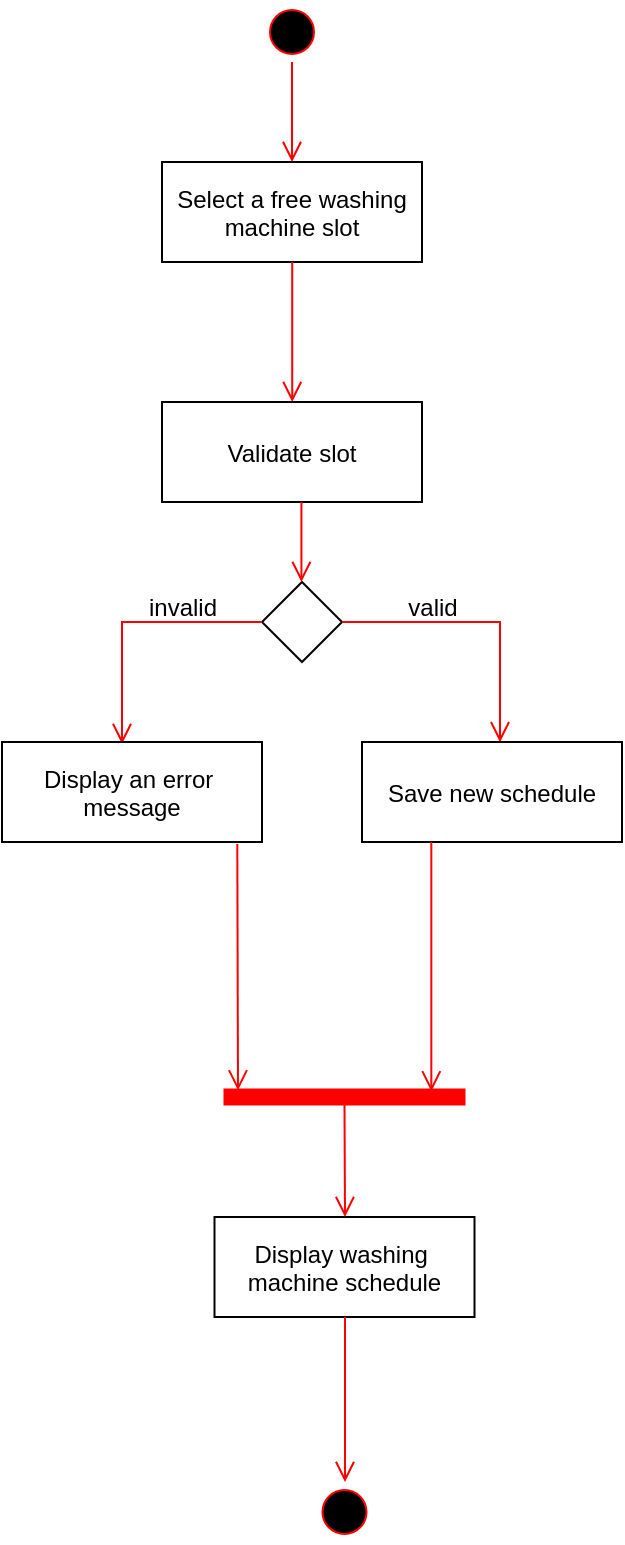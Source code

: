 <mxfile version="25.0.1">
  <diagram name="Page-1" id="e7e014a7-5840-1c2e-5031-d8a46d1fe8dd">
    <mxGraphModel dx="1216" dy="534" grid="1" gridSize="10" guides="1" tooltips="1" connect="1" arrows="1" fold="1" page="1" pageScale="1" pageWidth="1169" pageHeight="826" background="none" math="0" shadow="0">
      <root>
        <mxCell id="0" />
        <mxCell id="1" parent="0" />
        <mxCell id="lr7x4DGWLo-P_RPcCpUH-41" value="Select a free washing&#xa;machine slot" style="" parent="1" vertex="1">
          <mxGeometry x="370" y="150" width="130" height="50" as="geometry" />
        </mxCell>
        <mxCell id="lr7x4DGWLo-P_RPcCpUH-43" value="" style="ellipse;shape=startState;fillColor=#000000;strokeColor=#ff0000;" parent="1" vertex="1">
          <mxGeometry x="420" y="70" width="30" height="30" as="geometry" />
        </mxCell>
        <mxCell id="lr7x4DGWLo-P_RPcCpUH-47" value="" style="edgeStyle=elbowEdgeStyle;elbow=horizontal;verticalAlign=bottom;endArrow=open;endSize=8;strokeColor=#FF0000;endFill=1;rounded=0;exitX=0.5;exitY=1;exitDx=0;exitDy=0;entryX=0.5;entryY=0;entryDx=0;entryDy=0;" parent="1" source="lr7x4DGWLo-P_RPcCpUH-43" target="lr7x4DGWLo-P_RPcCpUH-41" edge="1">
          <mxGeometry x="100" y="40" as="geometry">
            <mxPoint x="434.47" y="140" as="targetPoint" />
            <mxPoint x="434.47" y="100" as="sourcePoint" />
          </mxGeometry>
        </mxCell>
        <mxCell id="5UPrhu1_acth-uXCBatg-3" value="" style="edgeStyle=elbowEdgeStyle;elbow=horizontal;verticalAlign=bottom;endArrow=open;endSize=8;strokeColor=#FF0000;endFill=1;rounded=0;exitX=0.5;exitY=1;exitDx=0;exitDy=0;entryX=0.5;entryY=0;entryDx=0;entryDy=0;" edge="1" parent="1" target="5UPrhu1_acth-uXCBatg-6">
          <mxGeometry x="100" y="40" as="geometry">
            <mxPoint x="434.8" y="264.05" as="targetPoint" />
            <mxPoint x="435.11" y="200" as="sourcePoint" />
            <Array as="points">
              <mxPoint x="435.11" y="230" />
            </Array>
          </mxGeometry>
        </mxCell>
        <mxCell id="5UPrhu1_acth-uXCBatg-6" value="Validate slot" style="" vertex="1" parent="1">
          <mxGeometry x="370" y="270" width="130" height="50" as="geometry" />
        </mxCell>
        <mxCell id="5UPrhu1_acth-uXCBatg-7" value="" style="rhombus;whiteSpace=wrap;html=1;" vertex="1" parent="1">
          <mxGeometry x="420" y="360" width="40" height="40" as="geometry" />
        </mxCell>
        <mxCell id="5UPrhu1_acth-uXCBatg-8" value="" style="edgeStyle=elbowEdgeStyle;elbow=horizontal;verticalAlign=bottom;endArrow=open;endSize=8;strokeColor=#FF0000;endFill=1;rounded=0;exitX=0.5;exitY=1;exitDx=0;exitDy=0;entryX=0.5;entryY=0;entryDx=0;entryDy=0;" edge="1" parent="1" target="5UPrhu1_acth-uXCBatg-7">
          <mxGeometry x="100" y="40" as="geometry">
            <mxPoint x="440" y="380" as="targetPoint" />
            <mxPoint x="439.71" y="320" as="sourcePoint" />
            <Array as="points">
              <mxPoint x="439.71" y="350" />
            </Array>
          </mxGeometry>
        </mxCell>
        <mxCell id="5UPrhu1_acth-uXCBatg-9" value="" style="edgeStyle=elbowEdgeStyle;elbow=horizontal;verticalAlign=bottom;endArrow=open;endSize=8;strokeColor=#FF0000;endFill=1;rounded=0;exitX=1;exitY=0.5;exitDx=0;exitDy=0;entryX=0.532;entryY=0.002;entryDx=0;entryDy=0;entryPerimeter=0;" edge="1" parent="1" source="5UPrhu1_acth-uXCBatg-7" target="5UPrhu1_acth-uXCBatg-14">
          <mxGeometry x="100" y="40" as="geometry">
            <mxPoint x="499.49" y="433" as="targetPoint" />
            <mxPoint x="499.2" y="393" as="sourcePoint" />
            <Array as="points">
              <mxPoint x="539" y="410" />
            </Array>
          </mxGeometry>
        </mxCell>
        <mxCell id="5UPrhu1_acth-uXCBatg-10" value="valid" style="text;html=1;align=center;verticalAlign=middle;resizable=0;points=[];autosize=1;strokeColor=none;fillColor=none;" vertex="1" parent="1">
          <mxGeometry x="480" y="358" width="50" height="30" as="geometry" />
        </mxCell>
        <mxCell id="5UPrhu1_acth-uXCBatg-11" value="" style="edgeStyle=elbowEdgeStyle;elbow=horizontal;verticalAlign=bottom;endArrow=open;endSize=8;strokeColor=#FF0000;endFill=1;rounded=0;exitX=0;exitY=0.5;exitDx=0;exitDy=0;entryX=0.458;entryY=0.02;entryDx=0;entryDy=0;entryPerimeter=0;" edge="1" parent="1" source="5UPrhu1_acth-uXCBatg-7" target="5UPrhu1_acth-uXCBatg-15">
          <mxGeometry x="100" y="40" as="geometry">
            <mxPoint x="350" y="430" as="targetPoint" />
            <mxPoint x="470" y="390" as="sourcePoint" />
            <Array as="points">
              <mxPoint x="350" y="380" />
            </Array>
          </mxGeometry>
        </mxCell>
        <mxCell id="5UPrhu1_acth-uXCBatg-13" value="invalid" style="text;html=1;align=center;verticalAlign=middle;resizable=0;points=[];autosize=1;strokeColor=none;fillColor=none;" vertex="1" parent="1">
          <mxGeometry x="350" y="358" width="60" height="30" as="geometry" />
        </mxCell>
        <mxCell id="5UPrhu1_acth-uXCBatg-14" value="Save new schedule" style="" vertex="1" parent="1">
          <mxGeometry x="470" y="440" width="130" height="50" as="geometry" />
        </mxCell>
        <mxCell id="5UPrhu1_acth-uXCBatg-15" value="Display an error &#xa;message" style="" vertex="1" parent="1">
          <mxGeometry x="290" y="440" width="130" height="50" as="geometry" />
        </mxCell>
        <mxCell id="5UPrhu1_acth-uXCBatg-16" value="" style="whiteSpace=wrap;strokeColor=#FF0000;fillColor=#FF0000;rotation=90;" vertex="1" parent="1">
          <mxGeometry x="457.5" y="557.5" width="7.5" height="120" as="geometry" />
        </mxCell>
        <mxCell id="5UPrhu1_acth-uXCBatg-20" value="" style="edgeStyle=elbowEdgeStyle;elbow=horizontal;verticalAlign=bottom;endArrow=open;endSize=8;strokeColor=#FF0000;endFill=1;rounded=0;exitX=0.5;exitY=1;exitDx=0;exitDy=0;entryX=0.126;entryY=0.142;entryDx=0;entryDy=0;entryPerimeter=0;" edge="1" parent="1" target="5UPrhu1_acth-uXCBatg-16">
          <mxGeometry x="100" y="40" as="geometry">
            <mxPoint x="500" y="610" as="targetPoint" />
            <mxPoint x="504.66" y="490" as="sourcePoint" />
            <Array as="points">
              <mxPoint x="504.66" y="520" />
            </Array>
          </mxGeometry>
        </mxCell>
        <mxCell id="5UPrhu1_acth-uXCBatg-22" value="" style="edgeStyle=elbowEdgeStyle;elbow=horizontal;verticalAlign=bottom;endArrow=open;endSize=8;strokeColor=#FF0000;endFill=1;rounded=0;exitX=0.905;exitY=1.019;exitDx=0;exitDy=0;entryX=0.057;entryY=0.937;entryDx=0;entryDy=0;entryPerimeter=0;exitPerimeter=0;" edge="1" parent="1" source="5UPrhu1_acth-uXCBatg-15" target="5UPrhu1_acth-uXCBatg-16">
          <mxGeometry x="100" y="40" as="geometry">
            <mxPoint x="390.34" y="625" as="targetPoint" />
            <mxPoint x="390.0" y="500" as="sourcePoint" />
            <Array as="points">
              <mxPoint x="408" y="550" />
            </Array>
          </mxGeometry>
        </mxCell>
        <mxCell id="5UPrhu1_acth-uXCBatg-23" value="Display washing &#xa;machine schedule" style="" vertex="1" parent="1">
          <mxGeometry x="396.25" y="677.5" width="130" height="50" as="geometry" />
        </mxCell>
        <mxCell id="5UPrhu1_acth-uXCBatg-24" value="" style="edgeStyle=elbowEdgeStyle;elbow=horizontal;verticalAlign=bottom;endArrow=open;endSize=8;strokeColor=#FF0000;endFill=1;rounded=0;exitX=1;exitY=0.5;exitDx=0;exitDy=0;entryX=0.5;entryY=0;entryDx=0;entryDy=0;" edge="1" parent="1" source="5UPrhu1_acth-uXCBatg-16" target="5UPrhu1_acth-uXCBatg-23">
          <mxGeometry x="100" y="40" as="geometry">
            <mxPoint x="514" y="625" as="targetPoint" />
            <mxPoint x="514.66" y="500" as="sourcePoint" />
            <Array as="points" />
          </mxGeometry>
        </mxCell>
        <mxCell id="5UPrhu1_acth-uXCBatg-25" value="" style="ellipse;shape=startState;fillColor=#000000;strokeColor=#ff0000;" vertex="1" parent="1">
          <mxGeometry x="446.25" y="810" width="30" height="30" as="geometry" />
        </mxCell>
        <mxCell id="5UPrhu1_acth-uXCBatg-26" value="" style="edgeStyle=elbowEdgeStyle;elbow=horizontal;verticalAlign=bottom;endArrow=open;endSize=8;strokeColor=#FF0000;endFill=1;rounded=0;entryX=0.5;entryY=0;entryDx=0;entryDy=0;" edge="1" parent="1" source="5UPrhu1_acth-uXCBatg-23" target="5UPrhu1_acth-uXCBatg-25">
          <mxGeometry x="100" y="40" as="geometry">
            <mxPoint x="460.66" y="783.5" as="targetPoint" />
            <mxPoint x="460.66" y="727.5" as="sourcePoint" />
            <Array as="points" />
          </mxGeometry>
        </mxCell>
      </root>
    </mxGraphModel>
  </diagram>
</mxfile>
